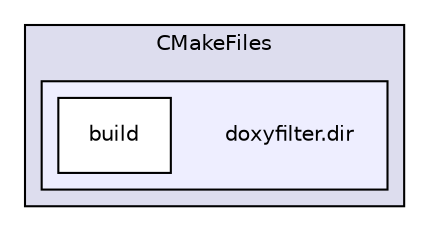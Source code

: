 digraph "doxyfilter.dir" {
  compound=true
  node [ fontsize="10", fontname="Helvetica"];
  edge [ labelfontsize="10", labelfontname="Helvetica"];
  subgraph clusterdir_4fa758b3cc2539938ac0fbfc39794c7e {
    graph [ bgcolor="#ddddee", pencolor="black", label="CMakeFiles" fontname="Helvetica", fontsize="10", URL="dir_4fa758b3cc2539938ac0fbfc39794c7e.html"]
  subgraph clusterdir_1456f2c6994380e44ee78c7314877d03 {
    graph [ bgcolor="#eeeeff", pencolor="black", label="" URL="dir_1456f2c6994380e44ee78c7314877d03.html"];
    dir_1456f2c6994380e44ee78c7314877d03 [shape=plaintext label="doxyfilter.dir"];
    dir_261461d4989f150a5c12c59b0c469d50 [shape=box label="build" color="black" fillcolor="white" style="filled" URL="dir_261461d4989f150a5c12c59b0c469d50.html"];
  }
  }
}
